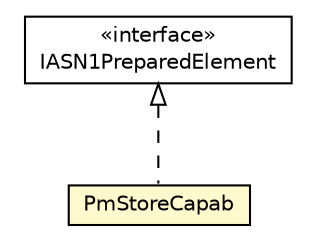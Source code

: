 #!/usr/local/bin/dot
#
# Class diagram 
# Generated by UMLGraph version R5_6-24-gf6e263 (http://www.umlgraph.org/)
#

digraph G {
	edge [fontname="Helvetica",fontsize=10,labelfontname="Helvetica",labelfontsize=10];
	node [fontname="Helvetica",fontsize=10,shape=plaintext];
	nodesep=0.25;
	ranksep=0.5;
	// org.universAAL.lddi.lib.ieeex73std.org.bn.coders.IASN1PreparedElement
	c6416016 [label=<<table title="org.universAAL.lddi.lib.ieeex73std.org.bn.coders.IASN1PreparedElement" border="0" cellborder="1" cellspacing="0" cellpadding="2" port="p" href="../../org/bn/coders/IASN1PreparedElement.html">
		<tr><td><table border="0" cellspacing="0" cellpadding="1">
<tr><td align="center" balign="center"> &#171;interface&#187; </td></tr>
<tr><td align="center" balign="center"> IASN1PreparedElement </td></tr>
		</table></td></tr>
		</table>>, URL="../../org/bn/coders/IASN1PreparedElement.html", fontname="Helvetica", fontcolor="black", fontsize=10.0];
	// org.universAAL.lddi.lib.ieeex73std.x73.p20601.PmStoreCapab
	c6416164 [label=<<table title="org.universAAL.lddi.lib.ieeex73std.x73.p20601.PmStoreCapab" border="0" cellborder="1" cellspacing="0" cellpadding="2" port="p" bgcolor="lemonChiffon" href="./PmStoreCapab.html">
		<tr><td><table border="0" cellspacing="0" cellpadding="1">
<tr><td align="center" balign="center"> PmStoreCapab </td></tr>
		</table></td></tr>
		</table>>, URL="./PmStoreCapab.html", fontname="Helvetica", fontcolor="black", fontsize=10.0];
	//org.universAAL.lddi.lib.ieeex73std.x73.p20601.PmStoreCapab implements org.universAAL.lddi.lib.ieeex73std.org.bn.coders.IASN1PreparedElement
	c6416016:p -> c6416164:p [dir=back,arrowtail=empty,style=dashed];
}


